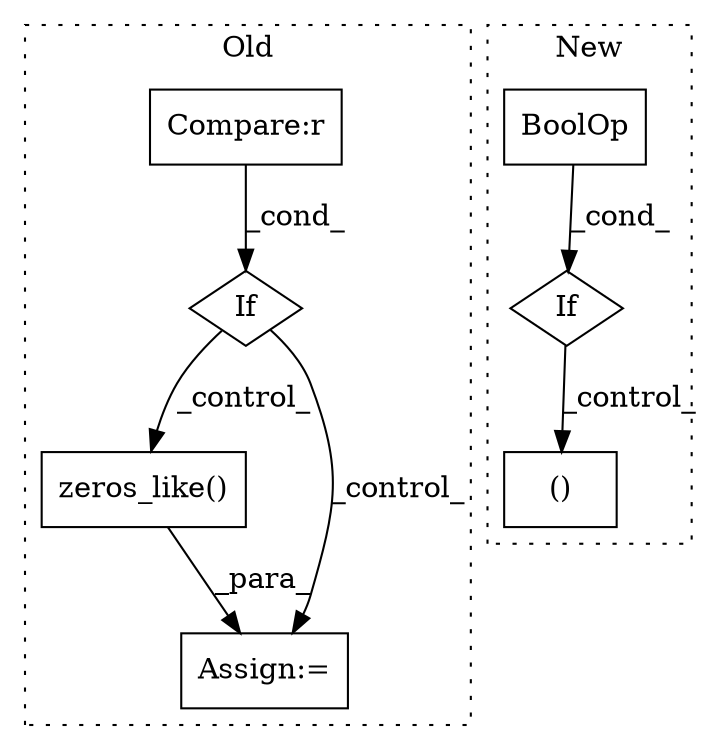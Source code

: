digraph G {
subgraph cluster0 {
1 [label="zeros_like()" a="75" s="7824,7842" l="17,1" shape="box"];
3 [label="Compare:r" a="40" s="7710" l="16" shape="box"];
5 [label="If" a="96" s="7707" l="3" shape="diamond"];
7 [label="Assign:=" a="68" s="7821" l="3" shape="box"];
label = "Old";
style="dotted";
}
subgraph cluster1 {
2 [label="BoolOp" a="72" s="9404" l="40" shape="box"];
4 [label="()" a="54" s="9560" l="3" shape="box"];
6 [label="If" a="96" s="9401" l="3" shape="diamond"];
label = "New";
style="dotted";
}
1 -> 7 [label="_para_"];
2 -> 6 [label="_cond_"];
3 -> 5 [label="_cond_"];
5 -> 1 [label="_control_"];
5 -> 7 [label="_control_"];
6 -> 4 [label="_control_"];
}